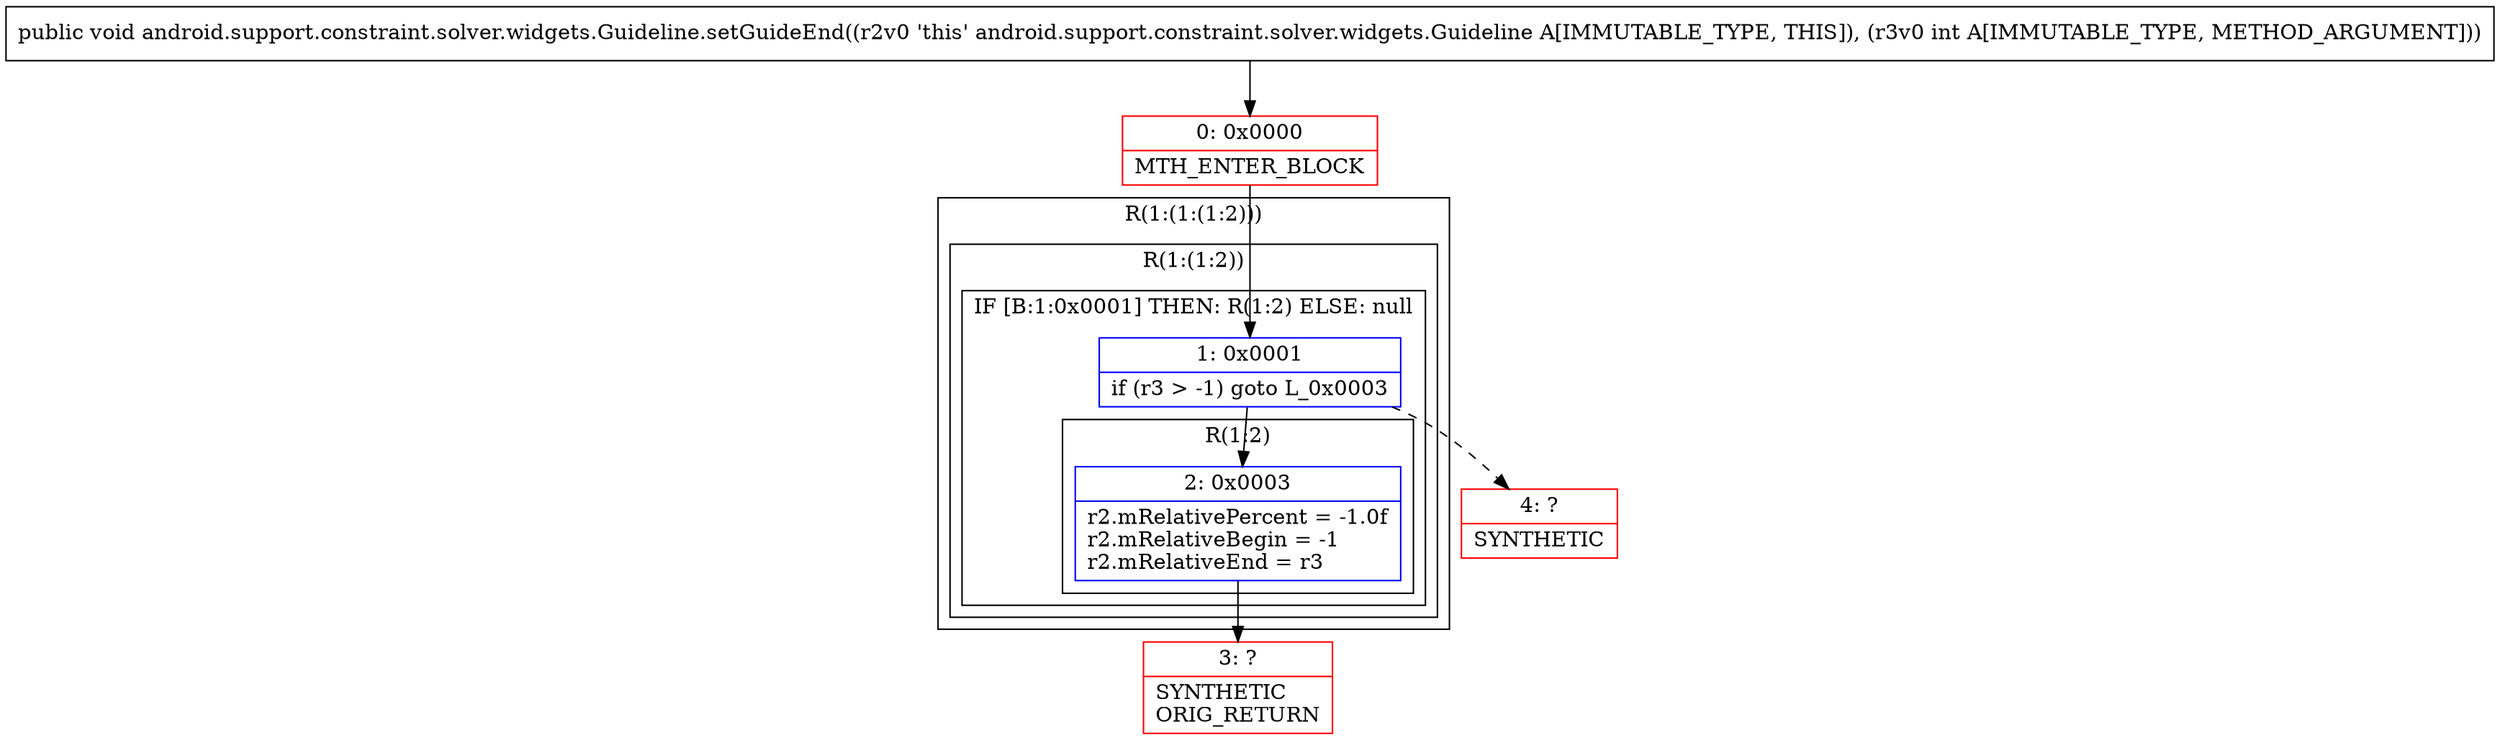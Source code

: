 digraph "CFG forandroid.support.constraint.solver.widgets.Guideline.setGuideEnd(I)V" {
subgraph cluster_Region_1001436978 {
label = "R(1:(1:(1:2)))";
node [shape=record,color=blue];
subgraph cluster_Region_1492563032 {
label = "R(1:(1:2))";
node [shape=record,color=blue];
subgraph cluster_IfRegion_220690169 {
label = "IF [B:1:0x0001] THEN: R(1:2) ELSE: null";
node [shape=record,color=blue];
Node_1 [shape=record,label="{1\:\ 0x0001|if (r3 \> \-1) goto L_0x0003\l}"];
subgraph cluster_Region_2111845579 {
label = "R(1:2)";
node [shape=record,color=blue];
Node_2 [shape=record,label="{2\:\ 0x0003|r2.mRelativePercent = \-1.0f\lr2.mRelativeBegin = \-1\lr2.mRelativeEnd = r3\l}"];
}
}
}
}
Node_0 [shape=record,color=red,label="{0\:\ 0x0000|MTH_ENTER_BLOCK\l}"];
Node_3 [shape=record,color=red,label="{3\:\ ?|SYNTHETIC\lORIG_RETURN\l}"];
Node_4 [shape=record,color=red,label="{4\:\ ?|SYNTHETIC\l}"];
MethodNode[shape=record,label="{public void android.support.constraint.solver.widgets.Guideline.setGuideEnd((r2v0 'this' android.support.constraint.solver.widgets.Guideline A[IMMUTABLE_TYPE, THIS]), (r3v0 int A[IMMUTABLE_TYPE, METHOD_ARGUMENT])) }"];
MethodNode -> Node_0;
Node_1 -> Node_2;
Node_1 -> Node_4[style=dashed];
Node_2 -> Node_3;
Node_0 -> Node_1;
}

